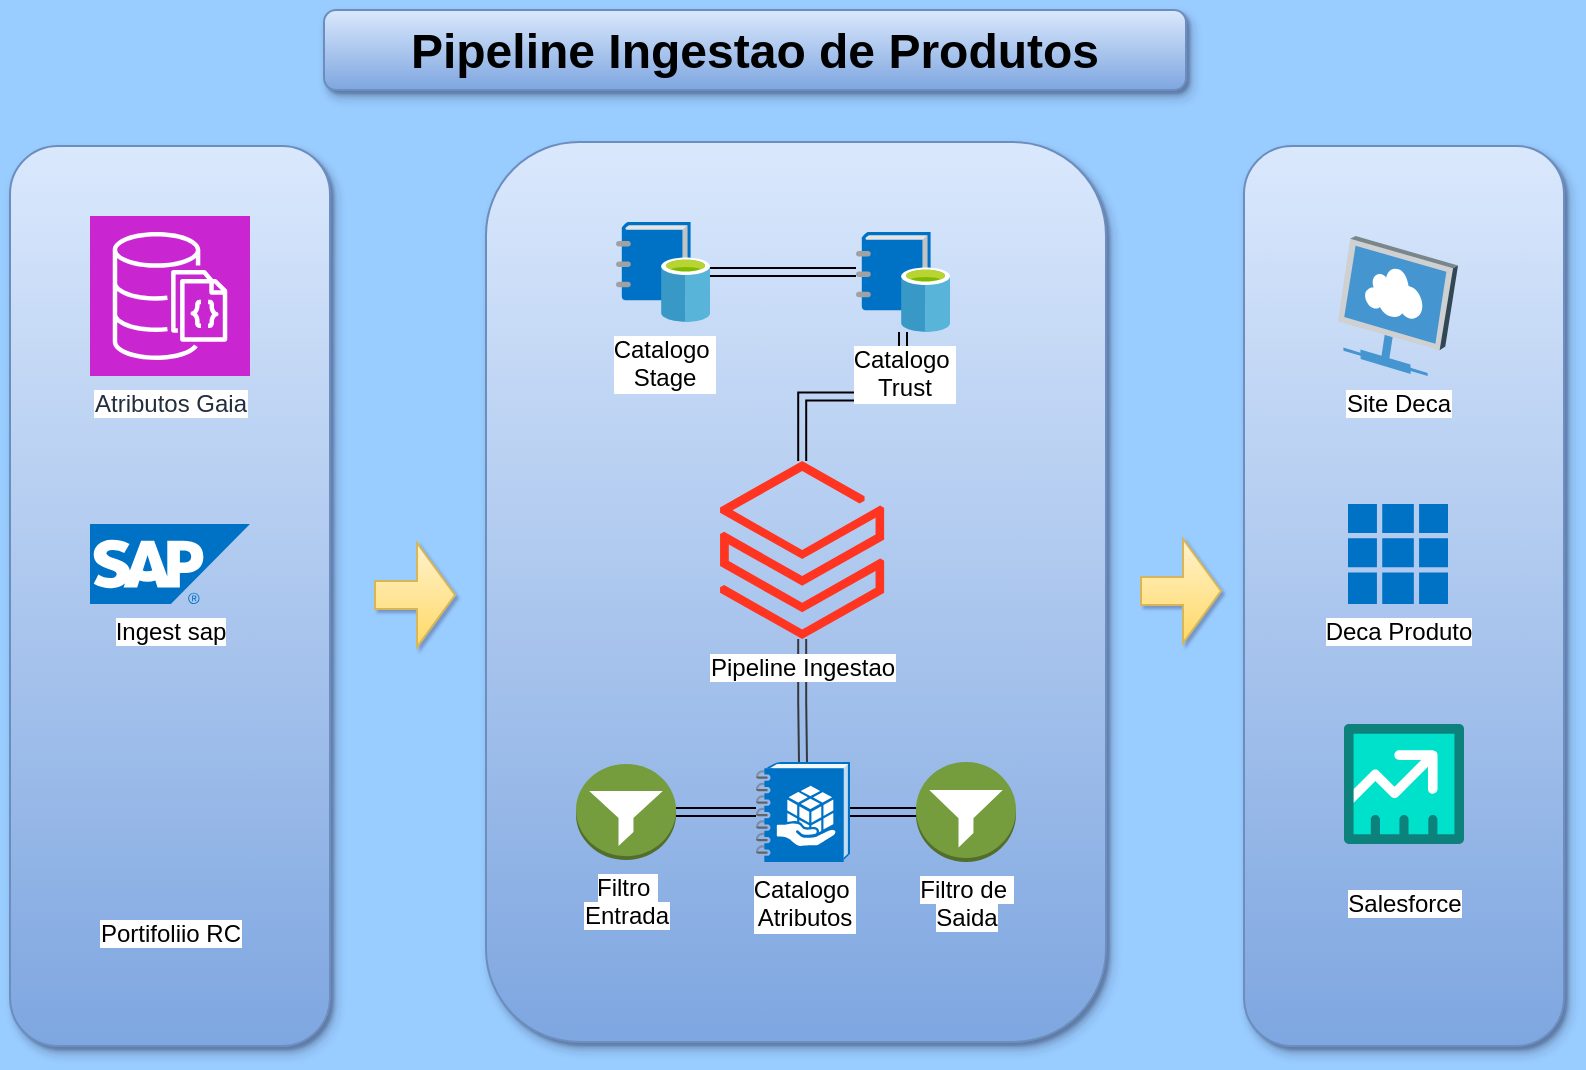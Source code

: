 <mxfile compressed="true" version="24.6.3" type="github"><diagram name="Page-1" id="eG5tvo9UgwHiR6DEYF9L"><mxGraphModel dx="2074" dy="757" grid="0" gridSize="10" guides="1" tooltips="1" connect="1" arrows="1" fold="1" page="1" pageScale="1" pageWidth="827" pageHeight="583" background="#99CCFF" math="0" shadow="1"><root><mxCell id="0"/><mxCell id="1" parent="0"/><mxCell id="RlWjg5EEPqvDQT_RxMgs-61" value="&lt;h1 style=&quot;margin-top: 0px;&quot;&gt;Pipeline Ingestao de Produtos&lt;/h1&gt;" style="text;html=1;whiteSpace=wrap;overflow=hidden;rounded=1;fillColor=#dae8fc;gradientColor=#7ea6e0;strokeColor=#6c8ebf;glass=0;shadow=1;align=center;" parent="1" vertex="1"><mxGeometry x="180" y="31" width="431" height="40" as="geometry"/></mxCell><mxCell id="RlWjg5EEPqvDQT_RxMgs-62" value="" style="group" parent="1" vertex="1" connectable="0"><mxGeometry x="23" y="99" width="160" height="450" as="geometry"/></mxCell><mxCell id="RlWjg5EEPqvDQT_RxMgs-55" value="" style="rounded=1;whiteSpace=wrap;html=1;fillColor=#dae8fc;gradientColor=#7ea6e0;strokeColor=#6c8ebf;glass=0;shadow=1;" parent="RlWjg5EEPqvDQT_RxMgs-62" vertex="1"><mxGeometry width="160" height="450" as="geometry"/></mxCell><mxCell id="RlWjg5EEPqvDQT_RxMgs-18" value="Ingest sap" style="image;sketch=0;aspect=fixed;html=1;points=[];align=center;fontSize=12;image=img/lib/mscae/SAP_HANA_on_Azure.svg;" parent="RlWjg5EEPqvDQT_RxMgs-62" vertex="1"><mxGeometry x="40" y="189" width="80" height="40" as="geometry"/></mxCell><mxCell id="RlWjg5EEPqvDQT_RxMgs-20" value="&lt;span style=&quot;background-color: rgb(255, 255, 255);&quot;&gt;Atributos Gaia&lt;/span&gt;" style="sketch=0;points=[[0,0,0],[0.25,0,0],[0.5,0,0],[0.75,0,0],[1,0,0],[0,1,0],[0.25,1,0],[0.5,1,0],[0.75,1,0],[1,1,0],[0,0.25,0],[0,0.5,0],[0,0.75,0],[1,0.25,0],[1,0.5,0],[1,0.75,0]];outlineConnect=0;fontColor=#232F3E;fillColor=#C925D1;strokeColor=#ffffff;dashed=0;verticalLabelPosition=bottom;verticalAlign=top;align=center;html=1;fontSize=12;fontStyle=0;aspect=fixed;shape=mxgraph.aws4.resourceIcon;resIcon=mxgraph.aws4.documentdb_with_mongodb_compatibility;" parent="RlWjg5EEPqvDQT_RxMgs-62" vertex="1"><mxGeometry x="40" y="35" width="80" height="80" as="geometry"/></mxCell><mxCell id="RlWjg5EEPqvDQT_RxMgs-21" value="Portifoliio RC" style="shape=image;html=1;verticalAlign=top;verticalLabelPosition=bottom;labelBackgroundColor=#ffffff;imageAspect=0;aspect=fixed;image=https://cdn3.iconfinder.com/data/icons/document-icons-2/30/647702-excel-128.png" parent="RlWjg5EEPqvDQT_RxMgs-62" vertex="1"><mxGeometry x="40" y="300" width="80" height="80" as="geometry"/></mxCell><mxCell id="RlWjg5EEPqvDQT_RxMgs-63" value="" style="group" parent="1" vertex="1" connectable="0"><mxGeometry x="261" y="97" width="310" height="450" as="geometry"/></mxCell><mxCell id="RlWjg5EEPqvDQT_RxMgs-56" value="" style="rounded=1;whiteSpace=wrap;html=1;fillColor=#dae8fc;gradientColor=#7ea6e0;strokeColor=#6c8ebf;shadow=1;" parent="RlWjg5EEPqvDQT_RxMgs-63" vertex="1"><mxGeometry width="310" height="450" as="geometry"/></mxCell><mxCell id="RlWjg5EEPqvDQT_RxMgs-34" style="edgeStyle=elbowEdgeStyle;rounded=0;orthogonalLoop=1;jettySize=auto;html=1;elbow=vertical;shape=link;fillColor=#cce5ff;strokeColor=#36393d;align=center;verticalAlign=middle;fontFamily=Helvetica;fontSize=11;fontColor=default;labelBackgroundColor=default;endArrow=classic;" parent="RlWjg5EEPqvDQT_RxMgs-63" source="RlWjg5EEPqvDQT_RxMgs-30" target="RlWjg5EEPqvDQT_RxMgs-19" edge="1"><mxGeometry relative="1" as="geometry"/></mxCell><mxCell id="RlWjg5EEPqvDQT_RxMgs-54" style="edgeStyle=orthogonalEdgeStyle;rounded=0;orthogonalLoop=1;jettySize=auto;html=1;shape=link;" parent="RlWjg5EEPqvDQT_RxMgs-63" source="RlWjg5EEPqvDQT_RxMgs-30" target="RlWjg5EEPqvDQT_RxMgs-49" edge="1"><mxGeometry relative="1" as="geometry"/></mxCell><mxCell id="RlWjg5EEPqvDQT_RxMgs-30" value="Pipeline Ingestao" style="image;aspect=fixed;html=1;points=[];align=center;fontSize=12;image=img/lib/azure2/analytics/Azure_Databricks.svg;" parent="RlWjg5EEPqvDQT_RxMgs-63" vertex="1"><mxGeometry x="117" y="159.5" width="82.19" height="89" as="geometry"/></mxCell><mxCell id="RlWjg5EEPqvDQT_RxMgs-47" value="" style="group" parent="RlWjg5EEPqvDQT_RxMgs-63" vertex="1" connectable="0"><mxGeometry x="45" y="310" width="220" height="50" as="geometry"/></mxCell><mxCell id="RlWjg5EEPqvDQT_RxMgs-19" value="Catalogo&amp;nbsp;&lt;div&gt;Atributos&lt;/div&gt;" style="image;sketch=0;aspect=fixed;html=1;points=[];align=center;fontSize=12;image=img/lib/mscae/Service_Catalog_Managed_Application_Definitions.svg;" parent="RlWjg5EEPqvDQT_RxMgs-47" vertex="1"><mxGeometry x="90" width="47" height="50" as="geometry"/></mxCell><mxCell id="RlWjg5EEPqvDQT_RxMgs-22" value="&lt;span style=&quot;background-color: rgb(255, 255, 255);&quot;&gt;Filtro&amp;nbsp;&lt;/span&gt;&lt;div&gt;&lt;span style=&quot;background-color: rgb(255, 255, 255);&quot;&gt;Entrada&lt;/span&gt;&lt;div&gt;&lt;br&gt;&lt;/div&gt;&lt;/div&gt;" style="outlineConnect=0;dashed=0;verticalLabelPosition=bottom;verticalAlign=top;align=center;html=1;shape=mxgraph.aws3.filtering_rule;fillColor=#759C3E;gradientColor=none;" parent="RlWjg5EEPqvDQT_RxMgs-47" vertex="1"><mxGeometry y="1.03" width="50" height="47.94" as="geometry"/></mxCell><mxCell id="RlWjg5EEPqvDQT_RxMgs-32" value="&lt;span style=&quot;background-color: rgb(255, 255, 255);&quot;&gt;Filtro de&amp;nbsp;&lt;/span&gt;&lt;div&gt;&lt;span style=&quot;background-color: rgb(255, 255, 255);&quot;&gt;Saida&lt;/span&gt;&lt;/div&gt;" style="outlineConnect=0;dashed=0;verticalLabelPosition=bottom;verticalAlign=top;align=center;html=1;shape=mxgraph.aws3.filtering_rule;fillColor=#759C3E;gradientColor=none;" parent="RlWjg5EEPqvDQT_RxMgs-47" vertex="1"><mxGeometry x="170" width="50" height="50" as="geometry"/></mxCell><mxCell id="RlWjg5EEPqvDQT_RxMgs-39" style="edgeStyle=orthogonalEdgeStyle;rounded=0;orthogonalLoop=1;jettySize=auto;html=1;entryX=0;entryY=0.5;entryDx=0;entryDy=0;entryPerimeter=0;shape=link;" parent="RlWjg5EEPqvDQT_RxMgs-47" source="RlWjg5EEPqvDQT_RxMgs-19" target="RlWjg5EEPqvDQT_RxMgs-32" edge="1"><mxGeometry relative="1" as="geometry"/></mxCell><mxCell id="RlWjg5EEPqvDQT_RxMgs-40" style="edgeStyle=orthogonalEdgeStyle;rounded=0;orthogonalLoop=1;jettySize=auto;html=1;entryX=1;entryY=0.5;entryDx=0;entryDy=0;entryPerimeter=0;shape=link;" parent="RlWjg5EEPqvDQT_RxMgs-47" source="RlWjg5EEPqvDQT_RxMgs-19" target="RlWjg5EEPqvDQT_RxMgs-22" edge="1"><mxGeometry relative="1" as="geometry"/></mxCell><mxCell id="RlWjg5EEPqvDQT_RxMgs-48" value="Catalogo&amp;nbsp;&lt;div&gt;Stage&lt;/div&gt;" style="image;sketch=0;aspect=fixed;html=1;points=[];align=center;fontSize=12;image=img/lib/mscae/Data_Catalog.svg;" parent="RlWjg5EEPqvDQT_RxMgs-63" vertex="1"><mxGeometry x="65" y="40" width="47" height="50" as="geometry"/></mxCell><mxCell id="RlWjg5EEPqvDQT_RxMgs-49" value="Catalogo&amp;nbsp;&lt;div&gt;Trust&lt;/div&gt;" style="image;sketch=0;aspect=fixed;html=1;points=[];align=center;fontSize=12;image=img/lib/mscae/Data_Catalog.svg;" parent="RlWjg5EEPqvDQT_RxMgs-63" vertex="1"><mxGeometry x="185" y="45" width="47" height="50" as="geometry"/></mxCell><mxCell id="RlWjg5EEPqvDQT_RxMgs-50" style="edgeStyle=orthogonalEdgeStyle;rounded=0;orthogonalLoop=1;jettySize=auto;html=1;entryX=0;entryY=0.4;entryDx=0;entryDy=0;entryPerimeter=0;shape=link;" parent="RlWjg5EEPqvDQT_RxMgs-63" source="RlWjg5EEPqvDQT_RxMgs-48" target="RlWjg5EEPqvDQT_RxMgs-49" edge="1"><mxGeometry relative="1" as="geometry"/></mxCell><mxCell id="RlWjg5EEPqvDQT_RxMgs-64" value="" style="group" parent="1" vertex="1" connectable="0"><mxGeometry x="640" y="99" width="160" height="450" as="geometry"/></mxCell><mxCell id="RlWjg5EEPqvDQT_RxMgs-57" value="" style="rounded=1;whiteSpace=wrap;html=1;fillColor=#dae8fc;gradientColor=#7ea6e0;strokeColor=#6c8ebf;shadow=1;" parent="RlWjg5EEPqvDQT_RxMgs-64" vertex="1"><mxGeometry width="160" height="450" as="geometry"/></mxCell><mxCell id="RlWjg5EEPqvDQT_RxMgs-58" value="" style="group" parent="RlWjg5EEPqvDQT_RxMgs-64" vertex="1" connectable="0"><mxGeometry x="47" y="45" width="60" height="184" as="geometry"/></mxCell><mxCell id="RlWjg5EEPqvDQT_RxMgs-37" value="&lt;span style=&quot;background-color: rgb(255, 255, 255);&quot;&gt;Site Deca&lt;/span&gt;" style="shadow=0;dashed=0;html=1;labelPosition=center;verticalLabelPosition=bottom;verticalAlign=top;align=center;outlineConnect=0;shape=mxgraph.veeam.3d.remote_site;" parent="RlWjg5EEPqvDQT_RxMgs-58" vertex="1"><mxGeometry width="60" height="70" as="geometry"/></mxCell><mxCell id="RlWjg5EEPqvDQT_RxMgs-46" value="Deca Produto" style="image;sketch=0;aspect=fixed;html=1;points=[];align=center;fontSize=12;image=img/lib/mscae/Client_Apps.svg;" parent="RlWjg5EEPqvDQT_RxMgs-58" vertex="1"><mxGeometry x="5" y="134" width="50" height="50" as="geometry"/></mxCell><mxCell id="RlWjg5EEPqvDQT_RxMgs-60" value="&lt;span style=&quot;background-color: rgb(255, 255, 255);&quot;&gt;Salesforce&lt;/span&gt;" style="verticalLabelPosition=bottom;aspect=fixed;html=1;shape=mxgraph.salesforce.sales;" parent="RlWjg5EEPqvDQT_RxMgs-64" vertex="1"><mxGeometry x="50" y="289" width="60" height="60" as="geometry"/></mxCell><mxCell id="8kkMALGe8NVtcx9Q7EW--8" value="" style="shape=flexArrow;endArrow=classic;html=1;rounded=0;endWidth=37;endSize=6;fillColor=#fff2cc;gradientColor=#ffd966;strokeColor=#d6b656;width=14;" edge="1" parent="1"><mxGeometry width="50" height="50" relative="1" as="geometry"><mxPoint x="588" y="321.5" as="sourcePoint"/><mxPoint x="629" y="321.5" as="targetPoint"/></mxGeometry></mxCell><mxCell id="8kkMALGe8NVtcx9Q7EW--9" value="" style="shape=flexArrow;endArrow=classic;html=1;rounded=0;endWidth=37;endSize=6;fillColor=#fff2cc;gradientColor=#ffd966;strokeColor=#d6b656;width=14;" edge="1" parent="1"><mxGeometry width="50" height="50" relative="1" as="geometry"><mxPoint x="205" y="323.5" as="sourcePoint"/><mxPoint x="246" y="323.5" as="targetPoint"/></mxGeometry></mxCell></root></mxGraphModel></diagram></mxfile>